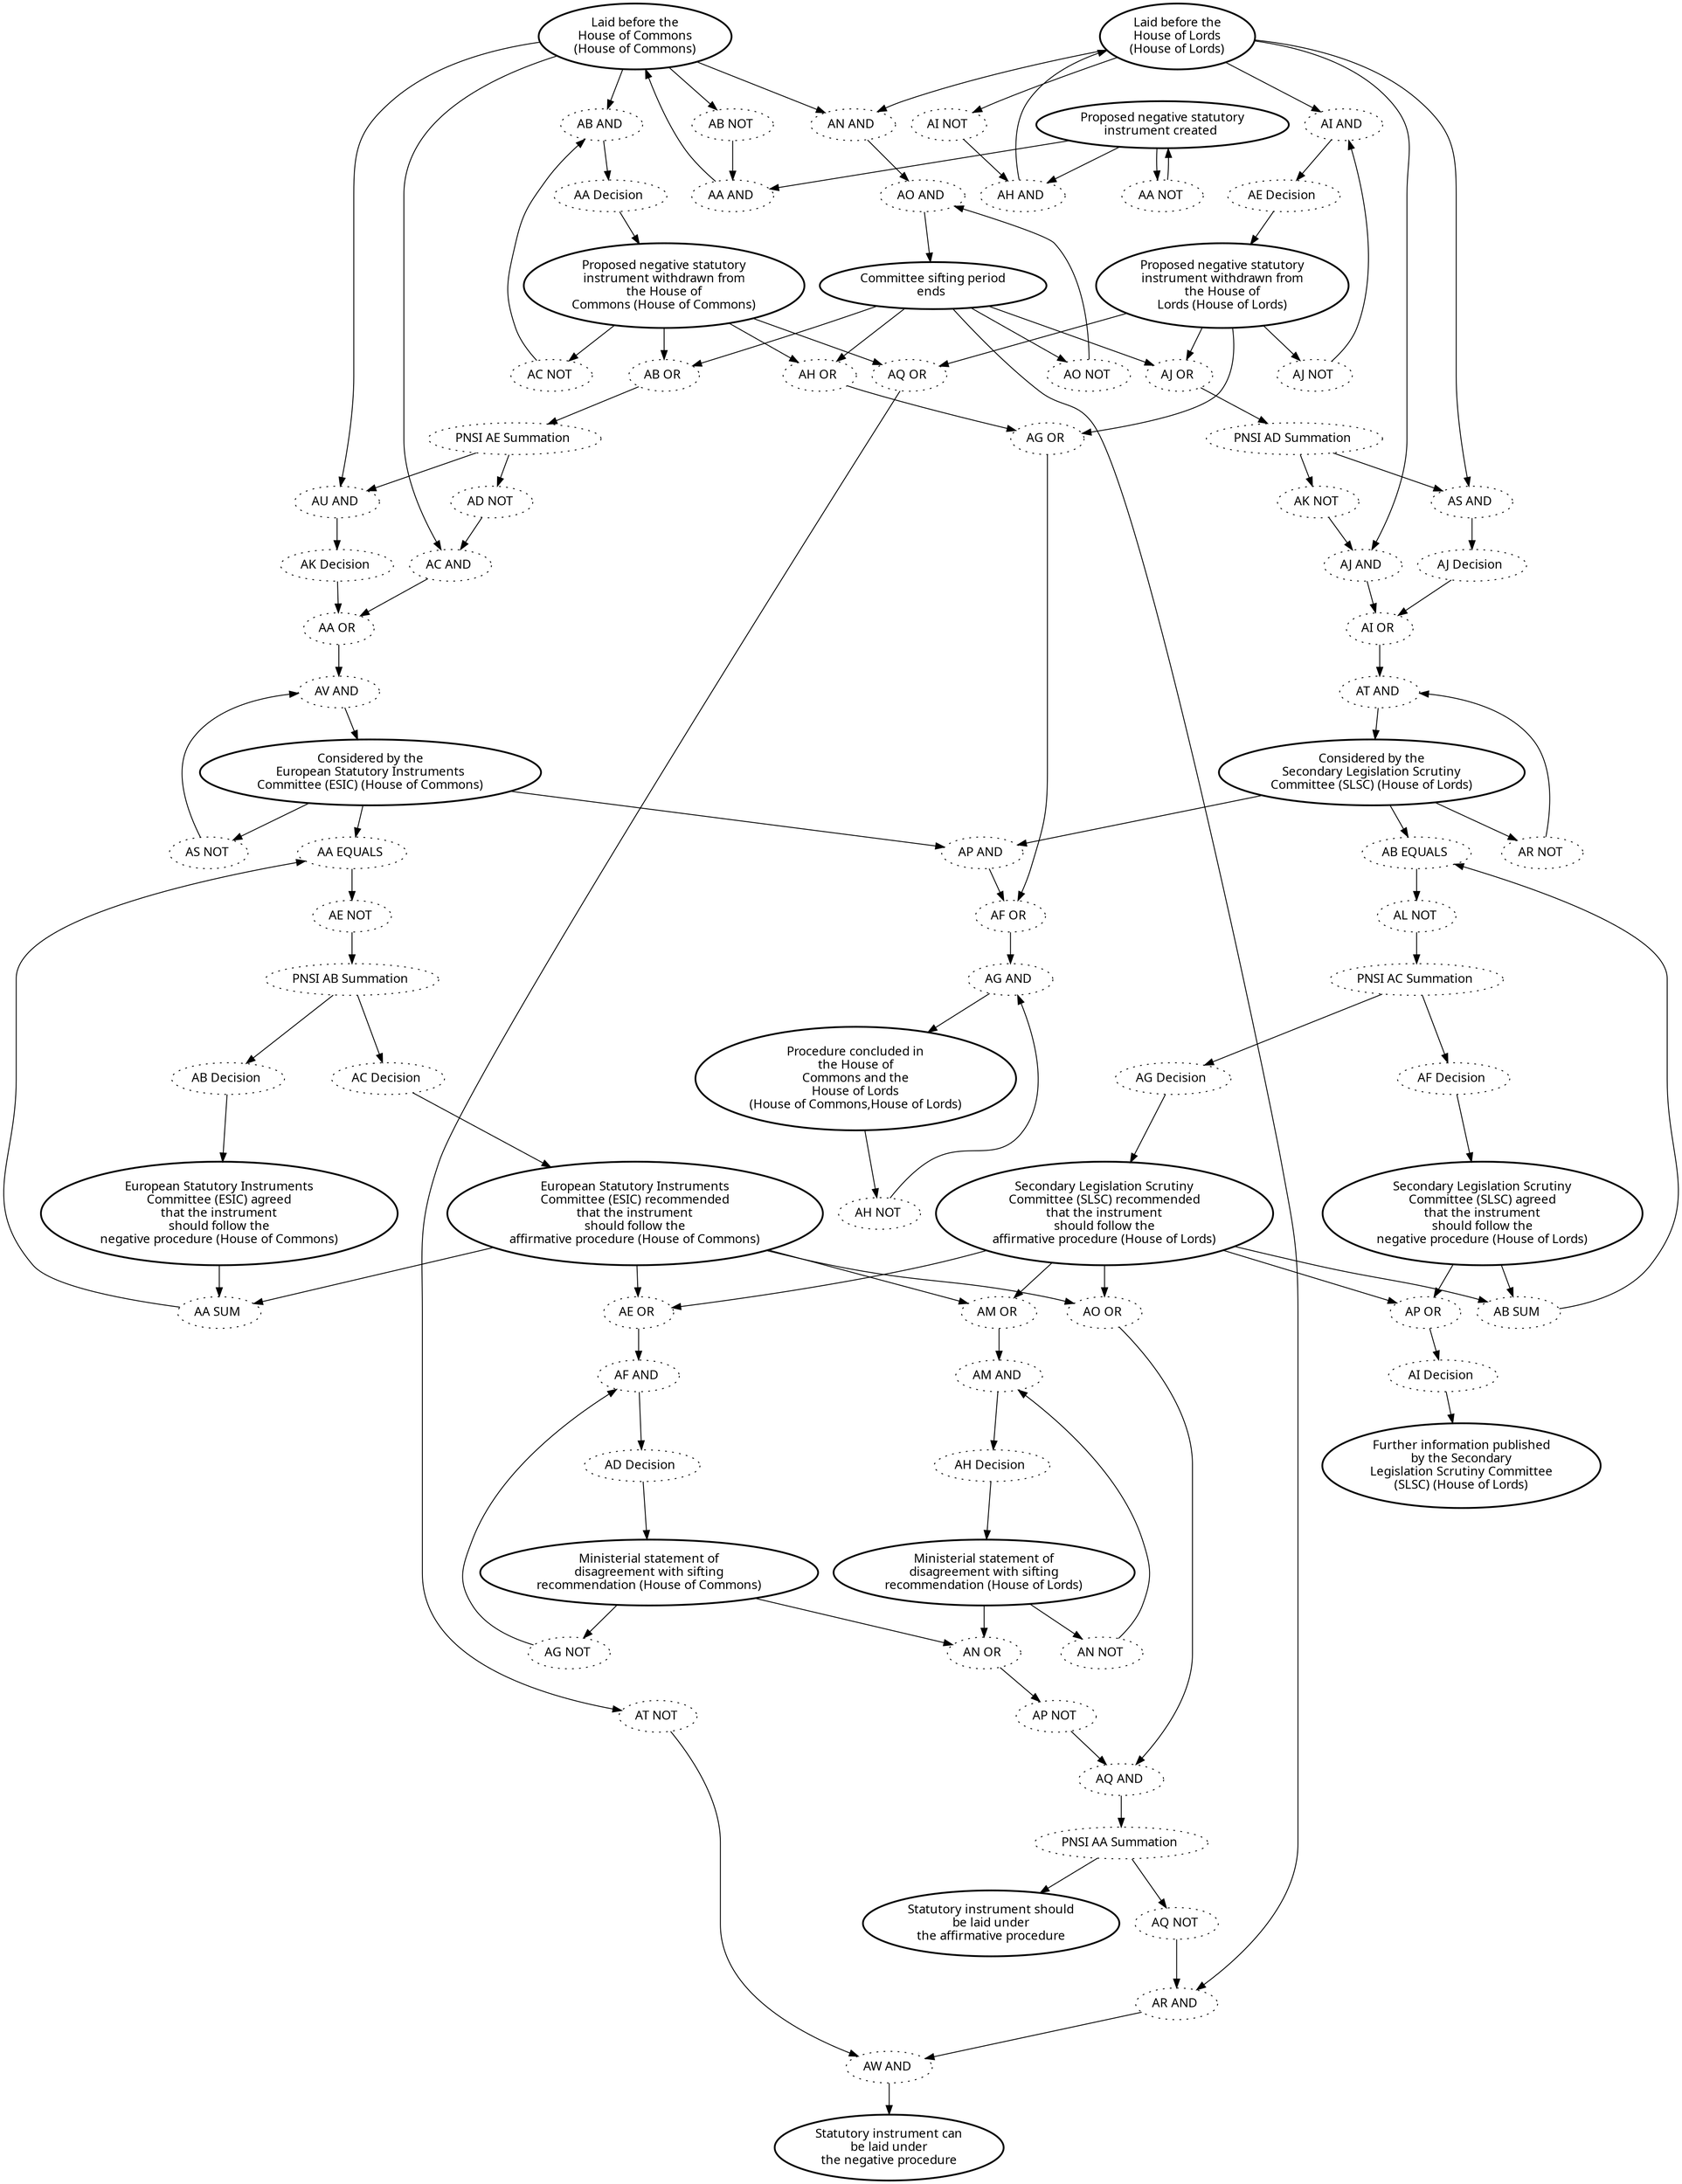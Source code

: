 digraph{graph[fontname="calibri"];node[fontname="calibri"];edge[fontname="calibri"];edge [style=solid, color=black];"4"->"283"[label=""];edge[style=solid, color=black];edge [style=solid, color=black];"4"->"326"[label=""];edge[style=solid, color=black];edge [style=solid, color=black];"4"->"539"[label=""];edge[style=solid, color=black];edge [style=solid, color=black];"4"->"540"[label=""];edge[style=solid, color=black];edge [style=solid, color=black];"4"->"333"[label=""];edge[style=solid, color=black];edge [style=solid, color=black];"12"->"326"[label=""];edge[style=solid, color=black];edge [style=solid, color=black];"12"->"306"[label=""];edge[style=solid, color=black];edge [style=solid, color=black];"12"->"307"[label=""];edge[style=solid, color=black];edge [style=solid, color=black];"12"->"310"[label=""];edge[style=solid, color=black];edge [style=solid, color=black];"12"->"331"[label=""];edge[style=solid, color=black];edge [style=solid, color=black];"19"->"299"[label=""];edge[style=solid, color=black];edge [style=solid, color=black];"19"->"1045"[label=""];edge[style=solid, color=black];edge [style=solid, color=black];"19"->"407"[label=""];edge[style=solid, color=black];edge [style=solid, color=black];"65"->"1013"[label=""];edge[style=solid, color=black];edge [style=solid, color=black];"66"->"295"[label=""];edge[style=solid, color=black];edge [style=solid, color=black];"66"->"322"[label=""];edge[style=solid, color=black];edge [style=solid, color=black];"66"->"418"[label=""];edge[style=solid, color=black];edge [style=solid, color=black];"66"->"1013"[label=""];edge[style=solid, color=black];edge [style=solid, color=black];"71"->"286"[label=""];edge[style=solid, color=black];edge [style=solid, color=black];"71"->"304"[label=""];edge[style=solid, color=black];edge [style=solid, color=black];"71"->"328"[label=""];edge[style=solid, color=black];edge [style=solid, color=black];"71"->"313"[label=""];edge[style=solid, color=black];edge [style=solid, color=black];"71"->"330"[label=""];edge[style=solid, color=black];edge [style=solid, color=black];"81"->"295"[label=""];edge[style=solid, color=black];edge [style=solid, color=black];"81"->"322"[label=""];edge[style=solid, color=black];edge [style=solid, color=black];"81"->"418"[label=""];edge[style=solid, color=black];edge [style=solid, color=black];"81"->"1014"[label=""];edge[style=solid, color=black];edge [style=solid, color=black];"81"->"419"[label=""];edge[style=solid, color=black];edge [style=solid, color=black];"93"->"299"[label=""];edge[style=solid, color=black];edge [style=solid, color=black];"93"->"1044"[label=""];edge[style=solid, color=black];edge [style=solid, color=black];"93"->"408"[label=""];edge[style=solid, color=black];edge [style=solid, color=black];"98"->"1014"[label=""];edge[style=solid, color=black];edge [style=solid, color=black];"98"->"419"[label=""];edge[style=solid, color=black];edge [style=solid, color=black];"99"->"305"[label=""];edge[style=solid, color=black];edge [style=solid, color=black];"99"->"538"[label=""];edge[style=solid, color=black];edge [style=solid, color=black];"99"->"542"[label=""];edge[style=solid, color=black];edge [style=solid, color=black];"108"->"303"[label=""];edge[style=solid, color=black];edge [style=solid, color=black];"108"->"308"[label=""];edge[style=solid, color=black];edge [style=solid, color=black];"108"->"313"[label=""];edge[style=solid, color=black];edge [style=solid, color=black];"108"->"420"[label=""];edge[style=solid, color=black];edge [style=solid, color=black];"109"->"282"[label=""];edge[style=solid, color=black];edge [style=solid, color=black];"109"->"304"[label=""];edge[style=solid, color=black];edge [style=solid, color=black];"109"->"286"[label=""];edge[style=solid, color=black];edge [style=solid, color=black];"109"->"420"[label=""];edge[style=solid, color=black];edge [style=solid, color=black];"111"->"301"[label=""];edge[style=solid, color=black];edge [style=solid, color=black];"113"->"297"[label=""];edge[style=solid, color=black];edge [style=solid, color=black];"113"->"417"[label=""];edge[style=solid, color=black];edge [style=solid, color=black];"114"->"325"[label=""];edge[style=solid, color=black];edge [style=solid, color=black];"114"->"417"[label=""];edge[style=solid, color=black];edge [style=solid, color=black];"281"->"109"[label=""];edge[style=solid, color=black];edge [style=solid, color=black];"282"->"540"[label=""];edge[style=solid, color=black];edge [style=solid, color=black];"283"->"285"[label=""];edge[style=solid, color=black];edge [style=solid, color=black];"284"->"283"[label=""];edge[style=solid, color=black];edge [style=solid, color=black];"285"->"334"[label=""];edge[style=solid, color=black];edge [style=solid, color=black];"286"->"3186"[label=""];edge[style=solid, color=black];edge [style=solid, color=black];"289"->"3067"[label=""];edge[style=solid, color=black];edge [style=solid, color=black];"293"->"65"[label=""];edge[style=solid, color=black];edge [style=solid, color=black];"294"->"66"[label=""];edge[style=solid, color=black];edge [style=solid, color=black];"295"->"296"[label=""];edge[style=solid, color=black];edge [style=solid, color=black];"296"->"298"[label=""];edge[style=solid, color=black];edge [style=solid, color=black];"297"->"296"[label=""];edge[style=solid, color=black];edge [style=solid, color=black];"298"->"113"[label=""];edge[style=solid, color=black];edge [style=solid, color=black];"299"->"302"[label=""];edge[style=solid, color=black];edge [style=solid, color=black];"300"->"111"[label=""];edge[style=solid, color=black];edge [style=solid, color=black];"301"->"300"[label=""];edge[style=solid, color=black];edge [style=solid, color=black];"302"->"300"[label=""];edge[style=solid, color=black];edge [style=solid, color=black];"303"->"302"[label=""];edge[style=solid, color=black];edge [style=solid, color=black];"304"->"303"[label=""];edge[style=solid, color=black];edge [style=solid, color=black];"305"->"12"[label=""];edge[style=solid, color=black];edge [style=solid, color=black];"306"->"305"[label=""];edge[style=solid, color=black];edge [style=solid, color=black];"307"->"309"[label=""];edge[style=solid, color=black];edge [style=solid, color=black];"308"->"307"[label=""];edge[style=solid, color=black];edge [style=solid, color=black];"309"->"108"[label=""];edge[style=solid, color=black];edge [style=solid, color=black];"310"->"312"[label=""];edge[style=solid, color=black];edge [style=solid, color=black];"311"->"310"[label=""];edge[style=solid, color=black];edge [style=solid, color=black];"312"->"332"[label=""];edge[style=solid, color=black];edge [style=solid, color=black];"313"->"3187"[label=""];edge[style=solid, color=black];edge [style=solid, color=black];"316"->"3068"[label=""];edge[style=solid, color=black];edge [style=solid, color=black];"320"->"98"[label=""];edge[style=solid, color=black];edge [style=solid, color=black];"321"->"81"[label=""];edge[style=solid, color=black];edge [style=solid, color=black];"322"->"323"[label=""];edge[style=solid, color=black];edge [style=solid, color=black];"323"->"324"[label=""];edge[style=solid, color=black];edge [style=solid, color=black];"324"->"114"[label=""];edge[style=solid, color=black];edge [style=solid, color=black];"325"->"323"[label=""];edge[style=solid, color=black];edge [style=solid, color=black];"326"->"327"[label=""];edge[style=solid, color=black];edge [style=solid, color=black];"327"->"71"[label=""];edge[style=solid, color=black];edge [style=solid, color=black];"328"->"327"[label=""];edge[style=solid, color=black];edge [style=solid, color=black];"329"->"2834"[label=""];edge[style=solid, color=black];edge [style=solid, color=black];"330"->"335"[label=""];edge[style=solid, color=black];edge [style=solid, color=black];"331"->"490"[label=""];edge[style=solid, color=black];edge [style=solid, color=black];"332"->"19"[label=""];edge[style=solid, color=black];edge [style=solid, color=black];"333"->"491"[label=""];edge[style=solid, color=black];edge [style=solid, color=black];"334"->"93"[label=""];edge[style=solid, color=black];edge [style=solid, color=black];"335"->"2833"[label=""];edge[style=solid, color=black];edge [style=solid, color=black];"405"->"329"[label=""];edge[style=solid, color=black];edge [style=solid, color=black];"406"->"330"[label=""];edge[style=solid, color=black];edge [style=solid, color=black];"407"->"332"[label=""];edge[style=solid, color=black];edge [style=solid, color=black];"408"->"334"[label=""];edge[style=solid, color=black];edge [style=solid, color=black];"409"->"335"[label=""];edge[style=solid, color=black];edge [style=solid, color=black];"417"->"405"[label=""];edge[style=solid, color=black];edge [style=solid, color=black];"418"->"329"[label=""];edge[style=solid, color=black];edge [style=solid, color=black];"419"->"489"[label=""];edge[style=solid, color=black];edge [style=solid, color=black];"420"->"409"[label=""];edge[style=solid, color=black];edge [style=solid, color=black];"489"->"224"[label=""];edge[style=solid, color=black];edge [style=solid, color=black];"490"->"312"[label=""];edge[style=solid, color=black];edge [style=solid, color=black];"491"->"285"[label=""];edge[style=solid, color=black];edge [style=solid, color=black];"538"->"4"[label=""];edge[style=solid, color=black];edge [style=solid, color=black];"539"->"538"[label=""];edge[style=solid, color=black];edge [style=solid, color=black];"540"->"281"[label=""];edge[style=solid, color=black];edge [style=solid, color=black];"542"->"99"[label=""];edge[style=solid, color=black];edge [style=solid, color=black];"1013"->"1044"[label=""];edge[style=solid, color=black];edge [style=solid, color=black];"1014"->"1045"[label=""];edge[style=solid, color=black];edge [style=solid, color=black];"1044"->"289"[label=""];edge[style=solid, color=black];edge [style=solid, color=black];"1045"->"316"[label=""];edge[style=solid, color=black];edge [style=solid, color=black];"2834"->"2832"[label=""];edge[style=solid, color=black];edge [style=solid, color=black];"2834"->"406"[label=""];edge[style=solid, color=black];edge [style=solid, color=black];"3067"->"293"[label=""];edge[style=solid, color=black];edge [style=solid, color=black];"3067"->"294"[label=""];edge[style=solid, color=black];edge [style=solid, color=black];"3068"->"320"[label=""];edge[style=solid, color=black];edge [style=solid, color=black];"3068"->"321"[label=""];edge[style=solid, color=black];edge [style=solid, color=black];"3186"->"284"[label=""];edge[style=solid, color=black];edge [style=solid, color=black];"3186"->"333"[label=""];edge[style=solid, color=black];edge [style=solid, color=black];"3187"->"311"[label=""];edge[style=solid, color=black];edge [style=solid, color=black];"3187"->"331"[label=""];edge[style=solid, color=black];"4" [label="Laid before the\nHouse of Commons\n(House of Commons)", style=bold];"12" [label="Laid before the\nHouse of Lords\n(House of Lords)", style=bold];"19" [label="Considered by the\nSecondary Legislation Scrutiny\nCommittee (SLSC) (House of Lords)", style=bold];"65" [label="European Statutory Instruments\nCommittee (ESIC) agreed\nthat the instrument\nshould follow the\nnegative procedure (House of Commons)", style=bold];"66" [label="European Statutory Instruments\nCommittee (ESIC) recommended\nthat the instrument\nshould follow the\naffirmative procedure (House of Commons)", style=bold];"71" [label="Committee sifting period\nends ", style=bold];"81" [label="Secondary Legislation Scrutiny\nCommittee (SLSC) recommended\nthat the instrument\nshould follow the\naffirmative procedure (House of Lords)", style=bold];"93" [label="Considered by the\nEuropean Statutory Instruments\nCommittee (ESIC) (House of Commons)", style=bold];"98" [label="Secondary Legislation Scrutiny\nCommittee (SLSC) agreed\nthat the instrument\nshould follow the\nnegative procedure (House of Lords)", style=bold];"99" [label="Proposed negative statutory\ninstrument created ", style=bold];"108" [label="Proposed negative statutory\ninstrument withdrawn from\nthe House of\nLords (House of Lords)", style=bold];"109" [label="Proposed negative statutory\ninstrument withdrawn from\nthe House of\nCommons (House of Commons)", style=bold];"111" [label="Procedure concluded in\nthe House of\nCommons and the\nHouse of Lords\n(House of Commons,House of Lords)", style=bold];"113" [label="Ministerial statement of\ndisagreement with sifting\nrecommendation (House of Commons)", style=bold];"114" [label="Ministerial statement of\ndisagreement with sifting\nrecommendation (House of Lords)", style=bold];"281" [label="AA Decision ", style=dotted];"282" [label="AC NOT ", style=dotted];"283" [label="AC AND ", style=dotted];"284" [label="AD NOT ", style=dotted];"285" [label="AA OR ", style=dotted];"286" [label="AB OR ", style=dotted];"289" [label="AE NOT ", style=dotted];"293" [label="AB Decision ", style=dotted];"294" [label="AC Decision ", style=dotted];"295" [label="AE OR ", style=dotted];"296" [label="AF AND ", style=dotted];"297" [label="AG NOT ", style=dotted];"298" [label="AD Decision ", style=dotted];"299" [label="AP AND ", style=dotted];"300" [label="AG AND ", style=dotted];"301" [label="AH NOT ", style=dotted];"302" [label="AF OR ", style=dotted];"303" [label="AG OR ", style=dotted];"304" [label="AH OR ", style=dotted];"305" [label="AH AND ", style=dotted];"306" [label="AI NOT ", style=dotted];"307" [label="AI AND ", style=dotted];"308" [label="AJ NOT ", style=dotted];"309" [label="AE Decision ", style=dotted];"310" [label="AJ AND ", style=dotted];"311" [label="AK NOT ", style=dotted];"312" [label="AI OR ", style=dotted];"313" [label="AJ OR ", style=dotted];"316" [label="AL NOT ", style=dotted];"320" [label="AF Decision ", style=dotted];"321" [label="AG Decision ", style=dotted];"322" [label="AM OR ", style=dotted];"323" [label="AM AND ", style=dotted];"324" [label="AH Decision ", style=dotted];"325" [label="AN NOT ", style=dotted];"326" [label="AN AND ", style=dotted];"327" [label="AO AND ", style=dotted];"328" [label="AO NOT ", style=dotted];"329" [label="AQ AND ", style=dotted];"330" [label="AR AND ", style=dotted];"331" [label="AS AND ", style=dotted];"332" [label="AT AND ", style=dotted];"333" [label="AU AND ", style=dotted];"334" [label="AV AND ", style=dotted];"335" [label="AW AND ", style=dotted];"405" [label="AP NOT ", style=dotted];"406" [label="AQ NOT ", style=dotted];"407" [label="AR NOT ", style=dotted];"408" [label="AS NOT ", style=dotted];"409" [label="AT NOT ", style=dotted];"417" [label="AN OR ", style=dotted];"418" [label="AO OR ", style=dotted];"419" [label="AP OR ", style=dotted];"420" [label="AQ OR ", style=dotted];"489" [label="AI Decision ", style=dotted];"490" [label="AJ Decision ", style=dotted];"491" [label="AK Decision ", style=dotted];"538" [label="AA AND ", style=dotted];"539" [label="AB NOT ", style=dotted];"540" [label="AB AND ", style=dotted];"542" [label="AA NOT ", style=dotted];"1013" [label="AA SUM ", style=dotted];"1014" [label="AB SUM ", style=dotted];"1044" [label="AA EQUALS ", style=dotted];"1045" [label="AB EQUALS ", style=dotted];"2834" [label="PNSI AA Summation ", style=dotted];"3067" [label="PNSI AB Summation ", style=dotted];"3068" [label="PNSI AC Summation ", style=dotted];"3186" [label="PNSI AE Summation ", style=dotted];"3187" [label="PNSI AD Summation ", style=dotted];"2833" [label="Statutory instrument can\nbe laid under\nthe negative procedure\n", style=bold];"224" [label="Further information published\nby the Secondary\nLegislation Scrutiny Committee\n(SLSC) (House of Lords)", style=bold];"2832" [label="Statutory instrument should\nbe laid under\nthe affirmative procedure\n", style=bold];}
